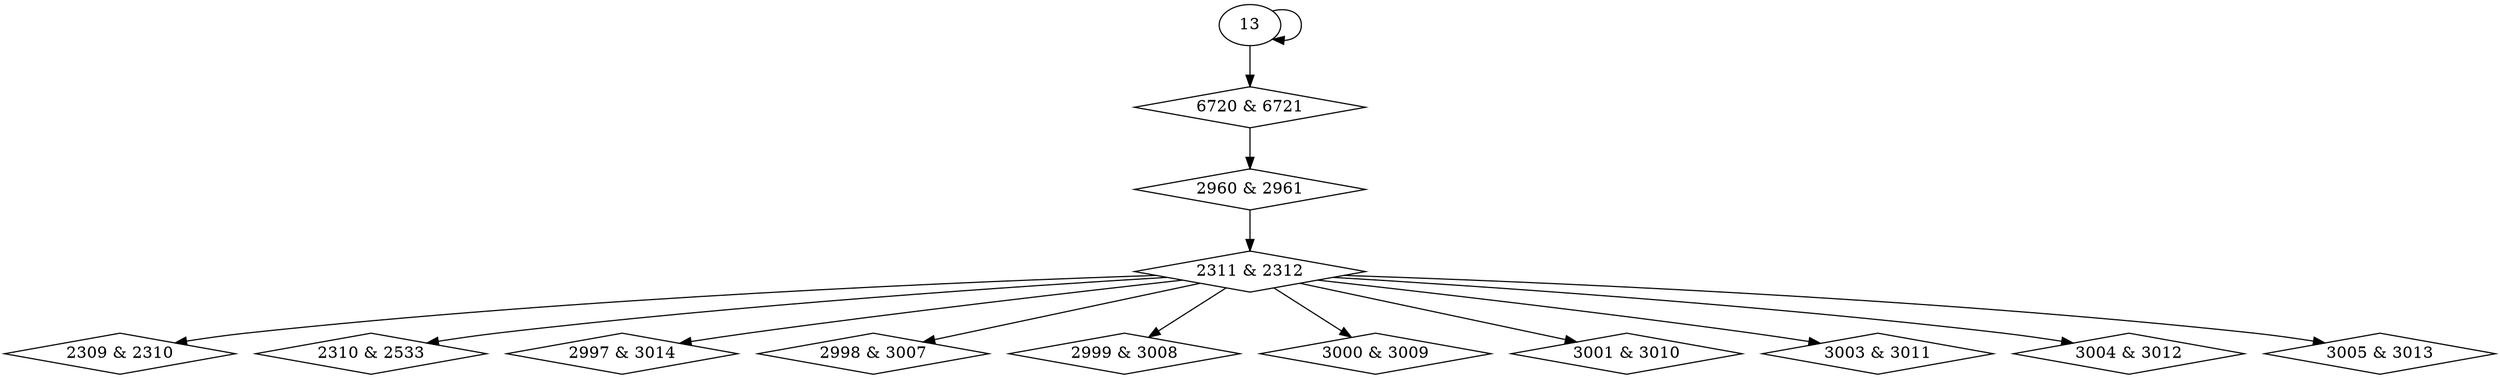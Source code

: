 digraph {
0 [label = "2309 & 2310", shape = diamond];
1 [label = "2310 & 2533", shape = diamond];
2 [label = "2311 & 2312", shape = diamond];
3 [label = "2960 & 2961", shape = diamond];
4 [label = "2997 & 3014", shape = diamond];
5 [label = "2998 & 3007", shape = diamond];
6 [label = "2999 & 3008", shape = diamond];
7 [label = "3000 & 3009", shape = diamond];
8 [label = "3001 & 3010", shape = diamond];
9 [label = "3003 & 3011", shape = diamond];
10 [label = "3004 & 3012", shape = diamond];
11 [label = "3005 & 3013", shape = diamond];
12 [label = "6720 & 6721", shape = diamond];
2 -> 0;
2 -> 1;
3 -> 2;
12 -> 3;
2 -> 4;
2 -> 5;
2 -> 6;
2 -> 7;
2 -> 8;
2 -> 9;
2 -> 10;
2 -> 11;
13 -> 12;
13 -> 13;
}
